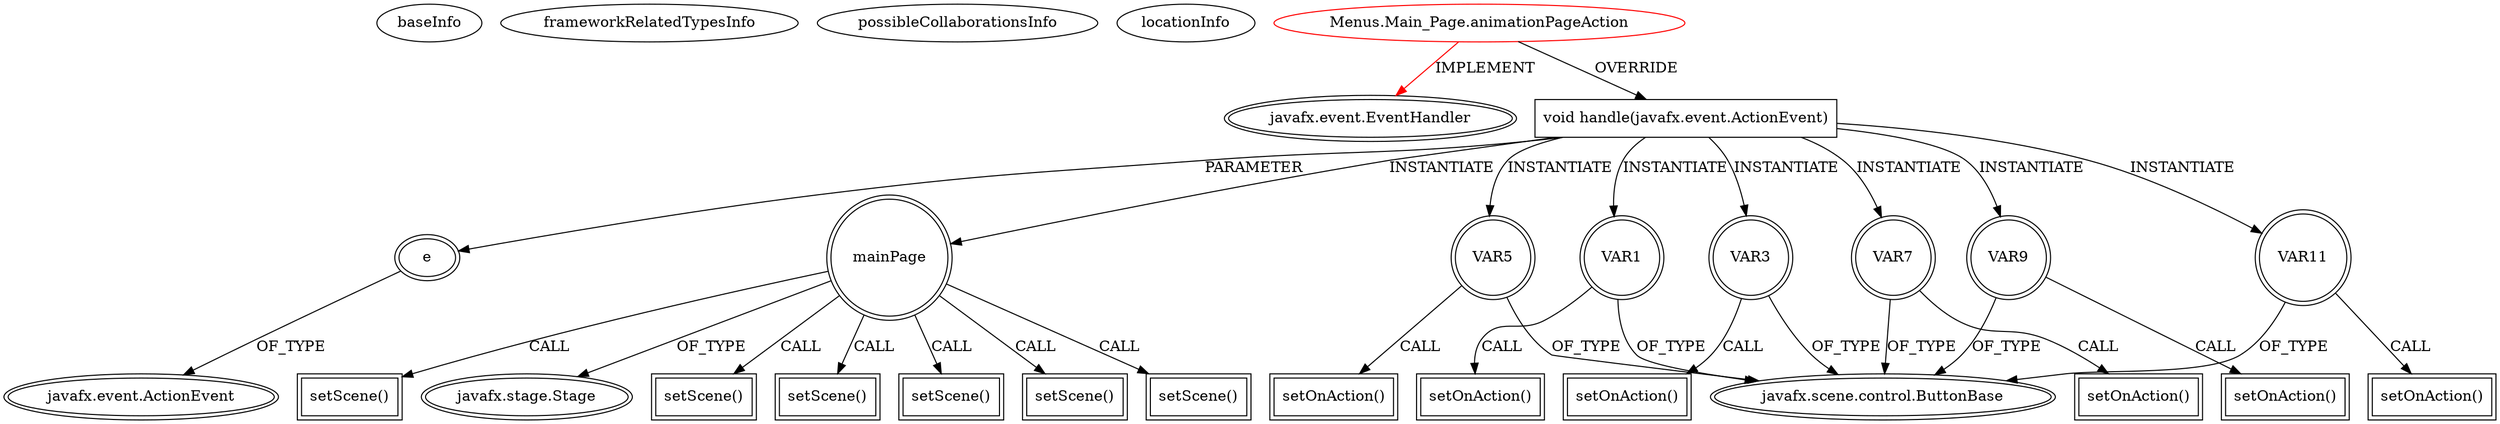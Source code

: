 digraph {
baseInfo[graphId=1248,category="extension_graph",isAnonymous=false,possibleRelation=false]
frameworkRelatedTypesInfo[0="javafx.event.EventHandler"]
possibleCollaborationsInfo[]
locationInfo[projectName="Stephane-Lin-Physics-Animation",filePath="/Stephane-Lin-Physics-Animation/Physics-Animation-master/Physics Simulation/src/Menus/Main_Page.java",contextSignature="animationPageAction",graphId="1248"]
0[label="Menus.Main_Page.animationPageAction",vertexType="ROOT_CLIENT_CLASS_DECLARATION",isFrameworkType=false,color=red]
1[label="javafx.event.EventHandler",vertexType="FRAMEWORK_INTERFACE_TYPE",isFrameworkType=true,peripheries=2]
2[label="void handle(javafx.event.ActionEvent)",vertexType="OVERRIDING_METHOD_DECLARATION",isFrameworkType=false,shape=box]
3[label="e",vertexType="PARAMETER_DECLARATION",isFrameworkType=true,peripheries=2]
4[label="javafx.event.ActionEvent",vertexType="FRAMEWORK_CLASS_TYPE",isFrameworkType=true,peripheries=2]
5[label="mainPage",vertexType="VARIABLE_EXPRESION",isFrameworkType=true,peripheries=2,shape=circle]
7[label="javafx.stage.Stage",vertexType="FRAMEWORK_CLASS_TYPE",isFrameworkType=true,peripheries=2]
6[label="setScene()",vertexType="INSIDE_CALL",isFrameworkType=true,peripheries=2,shape=box]
8[label="VAR1",vertexType="VARIABLE_EXPRESION",isFrameworkType=true,peripheries=2,shape=circle]
10[label="javafx.scene.control.ButtonBase",vertexType="FRAMEWORK_CLASS_TYPE",isFrameworkType=true,peripheries=2]
9[label="setOnAction()",vertexType="INSIDE_CALL",isFrameworkType=true,peripheries=2,shape=box]
12[label="setScene()",vertexType="INSIDE_CALL",isFrameworkType=true,peripheries=2,shape=box]
13[label="VAR3",vertexType="VARIABLE_EXPRESION",isFrameworkType=true,peripheries=2,shape=circle]
14[label="setOnAction()",vertexType="INSIDE_CALL",isFrameworkType=true,peripheries=2,shape=box]
17[label="setScene()",vertexType="INSIDE_CALL",isFrameworkType=true,peripheries=2,shape=box]
18[label="VAR5",vertexType="VARIABLE_EXPRESION",isFrameworkType=true,peripheries=2,shape=circle]
19[label="setOnAction()",vertexType="INSIDE_CALL",isFrameworkType=true,peripheries=2,shape=box]
22[label="setScene()",vertexType="INSIDE_CALL",isFrameworkType=true,peripheries=2,shape=box]
23[label="VAR7",vertexType="VARIABLE_EXPRESION",isFrameworkType=true,peripheries=2,shape=circle]
24[label="setOnAction()",vertexType="INSIDE_CALL",isFrameworkType=true,peripheries=2,shape=box]
27[label="setScene()",vertexType="INSIDE_CALL",isFrameworkType=true,peripheries=2,shape=box]
28[label="VAR9",vertexType="VARIABLE_EXPRESION",isFrameworkType=true,peripheries=2,shape=circle]
29[label="setOnAction()",vertexType="INSIDE_CALL",isFrameworkType=true,peripheries=2,shape=box]
32[label="setScene()",vertexType="INSIDE_CALL",isFrameworkType=true,peripheries=2,shape=box]
33[label="VAR11",vertexType="VARIABLE_EXPRESION",isFrameworkType=true,peripheries=2,shape=circle]
34[label="setOnAction()",vertexType="INSIDE_CALL",isFrameworkType=true,peripheries=2,shape=box]
0->1[label="IMPLEMENT",color=red]
0->2[label="OVERRIDE"]
3->4[label="OF_TYPE"]
2->3[label="PARAMETER"]
2->5[label="INSTANTIATE"]
5->7[label="OF_TYPE"]
5->6[label="CALL"]
2->8[label="INSTANTIATE"]
8->10[label="OF_TYPE"]
8->9[label="CALL"]
5->12[label="CALL"]
2->13[label="INSTANTIATE"]
13->10[label="OF_TYPE"]
13->14[label="CALL"]
5->17[label="CALL"]
2->18[label="INSTANTIATE"]
18->10[label="OF_TYPE"]
18->19[label="CALL"]
5->22[label="CALL"]
2->23[label="INSTANTIATE"]
23->10[label="OF_TYPE"]
23->24[label="CALL"]
5->27[label="CALL"]
2->28[label="INSTANTIATE"]
28->10[label="OF_TYPE"]
28->29[label="CALL"]
5->32[label="CALL"]
2->33[label="INSTANTIATE"]
33->10[label="OF_TYPE"]
33->34[label="CALL"]
}
